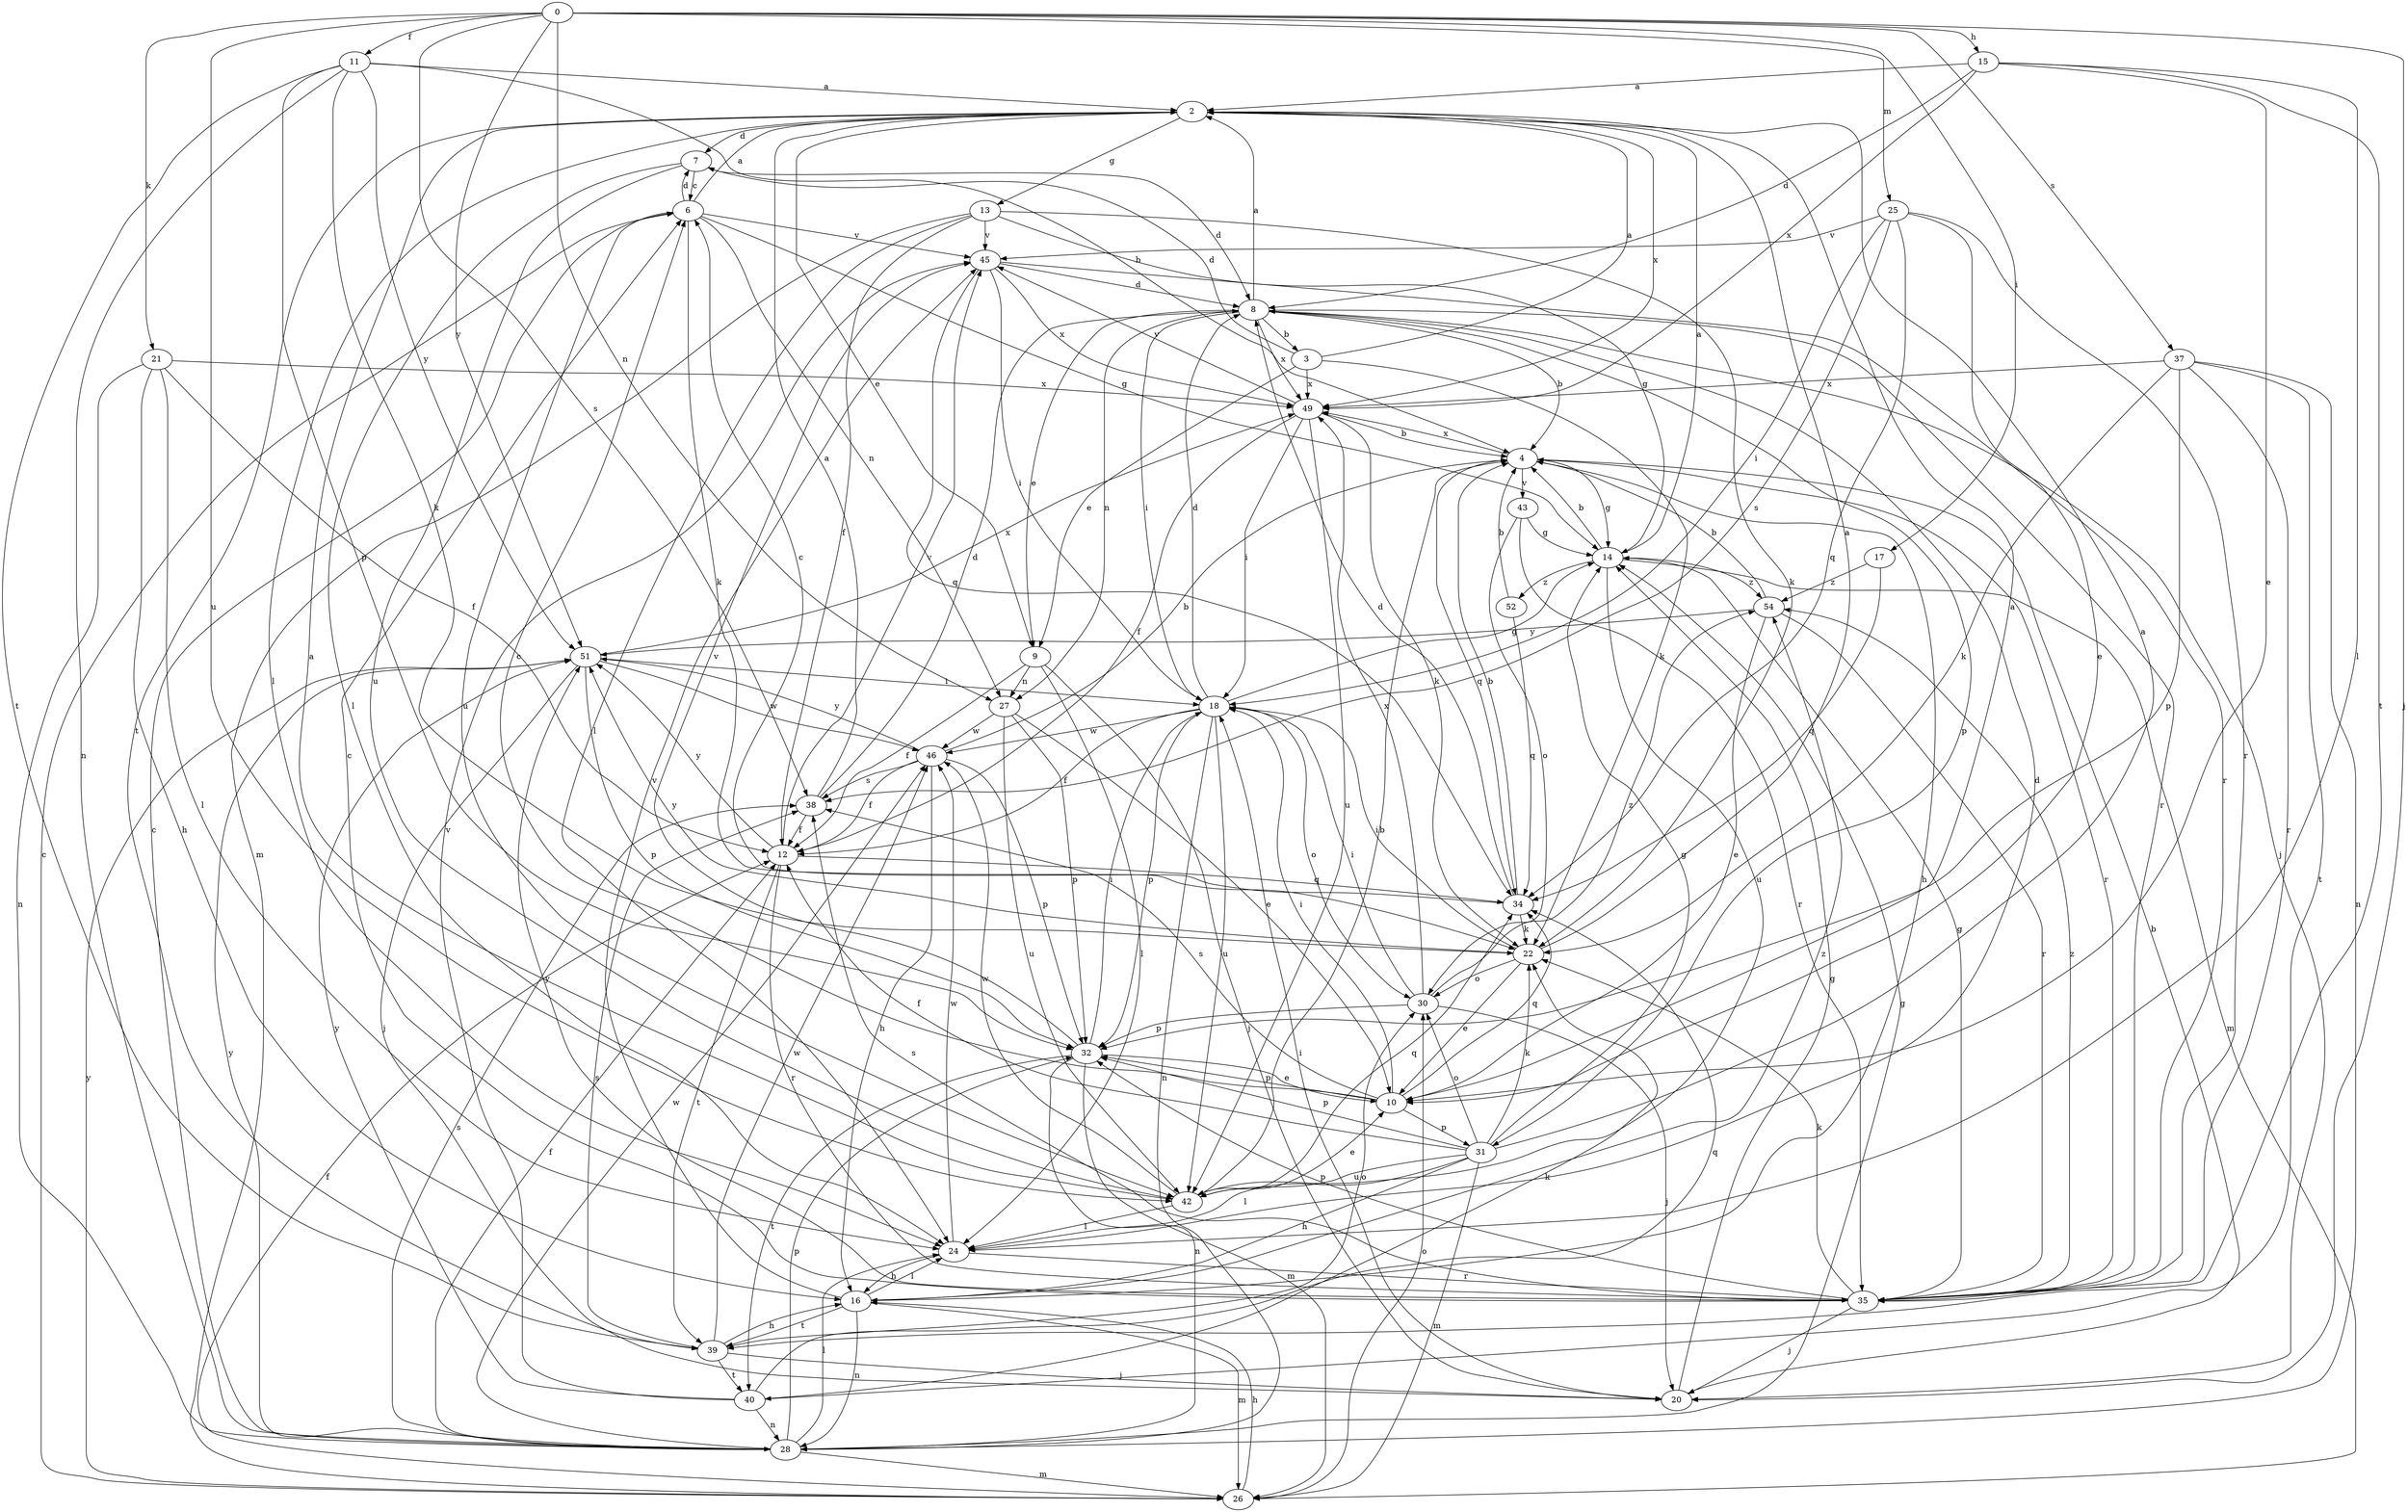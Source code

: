 strict digraph  {
0;
2;
3;
4;
6;
7;
8;
9;
10;
11;
12;
13;
14;
15;
16;
17;
18;
20;
21;
22;
24;
25;
26;
27;
28;
30;
31;
32;
34;
35;
37;
38;
39;
40;
42;
43;
45;
46;
49;
51;
52;
54;
0 -> 11  [label=f];
0 -> 15  [label=h];
0 -> 17  [label=i];
0 -> 20  [label=j];
0 -> 21  [label=k];
0 -> 25  [label=m];
0 -> 27  [label=n];
0 -> 37  [label=s];
0 -> 38  [label=s];
0 -> 42  [label=u];
0 -> 51  [label=y];
2 -> 7  [label=d];
2 -> 9  [label=e];
2 -> 13  [label=g];
2 -> 24  [label=l];
2 -> 39  [label=t];
2 -> 49  [label=x];
3 -> 2  [label=a];
3 -> 7  [label=d];
3 -> 9  [label=e];
3 -> 22  [label=k];
3 -> 49  [label=x];
4 -> 14  [label=g];
4 -> 16  [label=h];
4 -> 34  [label=q];
4 -> 35  [label=r];
4 -> 43  [label=v];
4 -> 49  [label=x];
6 -> 2  [label=a];
6 -> 7  [label=d];
6 -> 14  [label=g];
6 -> 22  [label=k];
6 -> 27  [label=n];
6 -> 42  [label=u];
6 -> 45  [label=v];
7 -> 6  [label=c];
7 -> 8  [label=d];
7 -> 24  [label=l];
7 -> 42  [label=u];
8 -> 2  [label=a];
8 -> 3  [label=b];
8 -> 4  [label=b];
8 -> 9  [label=e];
8 -> 18  [label=i];
8 -> 20  [label=j];
8 -> 27  [label=n];
8 -> 31  [label=p];
8 -> 35  [label=r];
8 -> 49  [label=x];
9 -> 12  [label=f];
9 -> 20  [label=j];
9 -> 24  [label=l];
9 -> 27  [label=n];
10 -> 2  [label=a];
10 -> 6  [label=c];
10 -> 18  [label=i];
10 -> 31  [label=p];
10 -> 32  [label=p];
10 -> 34  [label=q];
10 -> 38  [label=s];
11 -> 2  [label=a];
11 -> 4  [label=b];
11 -> 22  [label=k];
11 -> 28  [label=n];
11 -> 32  [label=p];
11 -> 39  [label=t];
11 -> 51  [label=y];
12 -> 34  [label=q];
12 -> 35  [label=r];
12 -> 39  [label=t];
12 -> 45  [label=v];
12 -> 51  [label=y];
13 -> 12  [label=f];
13 -> 14  [label=g];
13 -> 22  [label=k];
13 -> 24  [label=l];
13 -> 26  [label=m];
13 -> 45  [label=v];
14 -> 2  [label=a];
14 -> 4  [label=b];
14 -> 26  [label=m];
14 -> 42  [label=u];
14 -> 52  [label=z];
14 -> 54  [label=z];
15 -> 2  [label=a];
15 -> 8  [label=d];
15 -> 10  [label=e];
15 -> 24  [label=l];
15 -> 39  [label=t];
15 -> 49  [label=x];
16 -> 24  [label=l];
16 -> 26  [label=m];
16 -> 28  [label=n];
16 -> 39  [label=t];
16 -> 45  [label=v];
16 -> 54  [label=z];
17 -> 34  [label=q];
17 -> 54  [label=z];
18 -> 8  [label=d];
18 -> 12  [label=f];
18 -> 14  [label=g];
18 -> 28  [label=n];
18 -> 30  [label=o];
18 -> 32  [label=p];
18 -> 42  [label=u];
18 -> 46  [label=w];
20 -> 4  [label=b];
20 -> 14  [label=g];
20 -> 18  [label=i];
21 -> 12  [label=f];
21 -> 16  [label=h];
21 -> 24  [label=l];
21 -> 28  [label=n];
21 -> 49  [label=x];
22 -> 2  [label=a];
22 -> 10  [label=e];
22 -> 18  [label=i];
22 -> 30  [label=o];
22 -> 51  [label=y];
24 -> 8  [label=d];
24 -> 16  [label=h];
24 -> 35  [label=r];
24 -> 46  [label=w];
25 -> 10  [label=e];
25 -> 18  [label=i];
25 -> 34  [label=q];
25 -> 35  [label=r];
25 -> 38  [label=s];
25 -> 45  [label=v];
26 -> 6  [label=c];
26 -> 12  [label=f];
26 -> 16  [label=h];
26 -> 30  [label=o];
26 -> 51  [label=y];
27 -> 10  [label=e];
27 -> 32  [label=p];
27 -> 42  [label=u];
27 -> 46  [label=w];
28 -> 6  [label=c];
28 -> 12  [label=f];
28 -> 14  [label=g];
28 -> 24  [label=l];
28 -> 26  [label=m];
28 -> 32  [label=p];
28 -> 38  [label=s];
28 -> 46  [label=w];
28 -> 51  [label=y];
30 -> 18  [label=i];
30 -> 20  [label=j];
30 -> 32  [label=p];
30 -> 49  [label=x];
30 -> 54  [label=z];
31 -> 2  [label=a];
31 -> 12  [label=f];
31 -> 14  [label=g];
31 -> 16  [label=h];
31 -> 22  [label=k];
31 -> 24  [label=l];
31 -> 26  [label=m];
31 -> 30  [label=o];
31 -> 32  [label=p];
31 -> 42  [label=u];
32 -> 10  [label=e];
32 -> 18  [label=i];
32 -> 26  [label=m];
32 -> 28  [label=n];
32 -> 40  [label=t];
32 -> 45  [label=v];
34 -> 4  [label=b];
34 -> 6  [label=c];
34 -> 8  [label=d];
34 -> 22  [label=k];
35 -> 6  [label=c];
35 -> 14  [label=g];
35 -> 20  [label=j];
35 -> 22  [label=k];
35 -> 32  [label=p];
35 -> 38  [label=s];
35 -> 51  [label=y];
35 -> 54  [label=z];
37 -> 22  [label=k];
37 -> 28  [label=n];
37 -> 32  [label=p];
37 -> 35  [label=r];
37 -> 40  [label=t];
37 -> 49  [label=x];
38 -> 2  [label=a];
38 -> 8  [label=d];
38 -> 12  [label=f];
39 -> 16  [label=h];
39 -> 20  [label=j];
39 -> 30  [label=o];
39 -> 38  [label=s];
39 -> 40  [label=t];
39 -> 46  [label=w];
40 -> 22  [label=k];
40 -> 28  [label=n];
40 -> 34  [label=q];
40 -> 45  [label=v];
40 -> 51  [label=y];
42 -> 2  [label=a];
42 -> 4  [label=b];
42 -> 10  [label=e];
42 -> 24  [label=l];
42 -> 34  [label=q];
42 -> 46  [label=w];
43 -> 14  [label=g];
43 -> 30  [label=o];
43 -> 35  [label=r];
45 -> 8  [label=d];
45 -> 18  [label=i];
45 -> 34  [label=q];
45 -> 35  [label=r];
45 -> 49  [label=x];
46 -> 4  [label=b];
46 -> 12  [label=f];
46 -> 16  [label=h];
46 -> 32  [label=p];
46 -> 38  [label=s];
46 -> 51  [label=y];
49 -> 4  [label=b];
49 -> 12  [label=f];
49 -> 18  [label=i];
49 -> 22  [label=k];
49 -> 42  [label=u];
49 -> 45  [label=v];
51 -> 18  [label=i];
51 -> 20  [label=j];
51 -> 32  [label=p];
51 -> 46  [label=w];
51 -> 49  [label=x];
52 -> 4  [label=b];
52 -> 34  [label=q];
54 -> 4  [label=b];
54 -> 10  [label=e];
54 -> 35  [label=r];
54 -> 51  [label=y];
}
